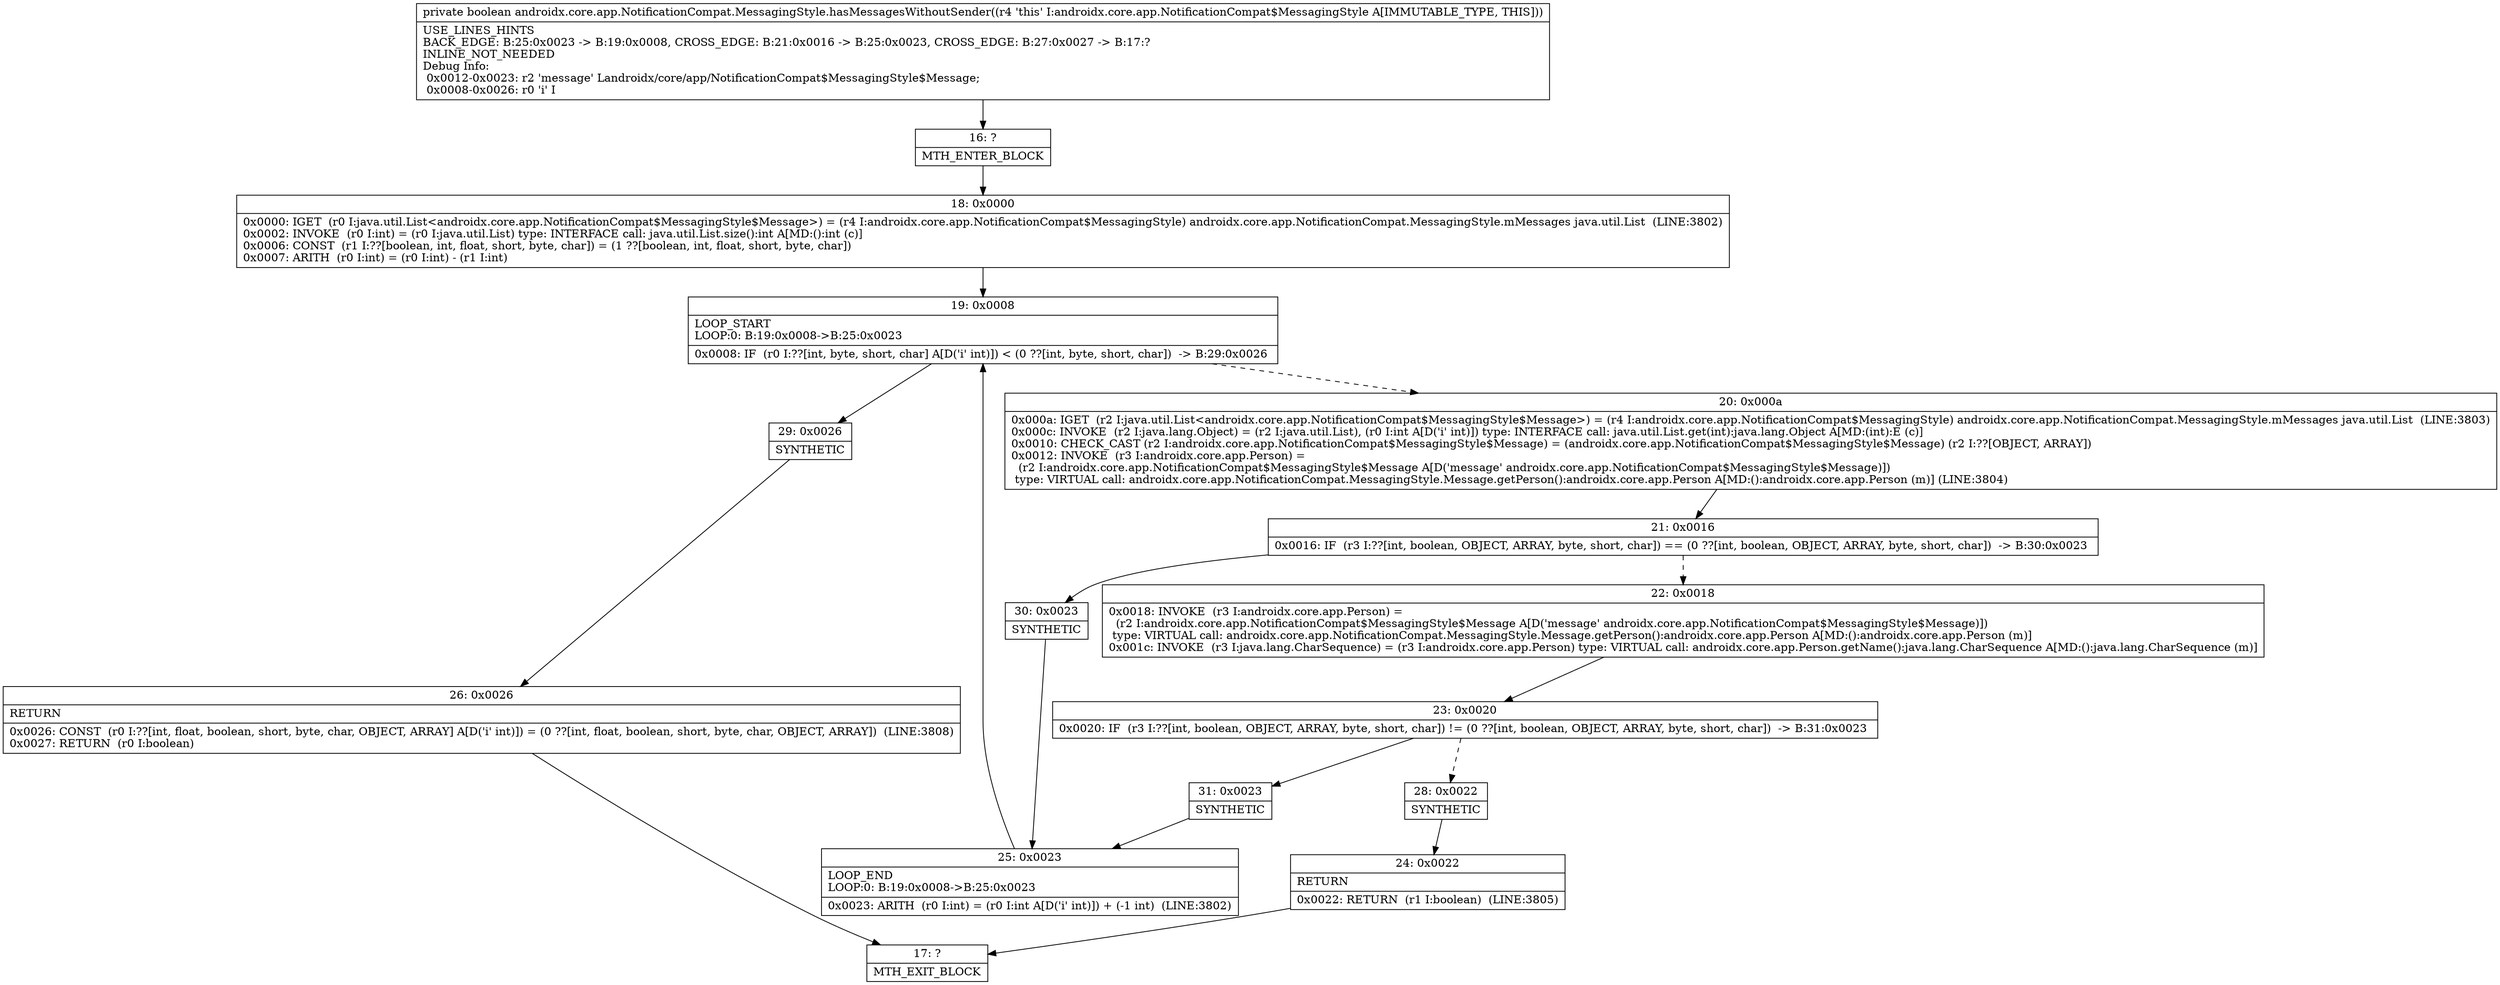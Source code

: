 digraph "CFG forandroidx.core.app.NotificationCompat.MessagingStyle.hasMessagesWithoutSender()Z" {
Node_16 [shape=record,label="{16\:\ ?|MTH_ENTER_BLOCK\l}"];
Node_18 [shape=record,label="{18\:\ 0x0000|0x0000: IGET  (r0 I:java.util.List\<androidx.core.app.NotificationCompat$MessagingStyle$Message\>) = (r4 I:androidx.core.app.NotificationCompat$MessagingStyle) androidx.core.app.NotificationCompat.MessagingStyle.mMessages java.util.List  (LINE:3802)\l0x0002: INVOKE  (r0 I:int) = (r0 I:java.util.List) type: INTERFACE call: java.util.List.size():int A[MD:():int (c)]\l0x0006: CONST  (r1 I:??[boolean, int, float, short, byte, char]) = (1 ??[boolean, int, float, short, byte, char]) \l0x0007: ARITH  (r0 I:int) = (r0 I:int) \- (r1 I:int) \l}"];
Node_19 [shape=record,label="{19\:\ 0x0008|LOOP_START\lLOOP:0: B:19:0x0008\-\>B:25:0x0023\l|0x0008: IF  (r0 I:??[int, byte, short, char] A[D('i' int)]) \< (0 ??[int, byte, short, char])  \-\> B:29:0x0026 \l}"];
Node_20 [shape=record,label="{20\:\ 0x000a|0x000a: IGET  (r2 I:java.util.List\<androidx.core.app.NotificationCompat$MessagingStyle$Message\>) = (r4 I:androidx.core.app.NotificationCompat$MessagingStyle) androidx.core.app.NotificationCompat.MessagingStyle.mMessages java.util.List  (LINE:3803)\l0x000c: INVOKE  (r2 I:java.lang.Object) = (r2 I:java.util.List), (r0 I:int A[D('i' int)]) type: INTERFACE call: java.util.List.get(int):java.lang.Object A[MD:(int):E (c)]\l0x0010: CHECK_CAST (r2 I:androidx.core.app.NotificationCompat$MessagingStyle$Message) = (androidx.core.app.NotificationCompat$MessagingStyle$Message) (r2 I:??[OBJECT, ARRAY]) \l0x0012: INVOKE  (r3 I:androidx.core.app.Person) = \l  (r2 I:androidx.core.app.NotificationCompat$MessagingStyle$Message A[D('message' androidx.core.app.NotificationCompat$MessagingStyle$Message)])\l type: VIRTUAL call: androidx.core.app.NotificationCompat.MessagingStyle.Message.getPerson():androidx.core.app.Person A[MD:():androidx.core.app.Person (m)] (LINE:3804)\l}"];
Node_21 [shape=record,label="{21\:\ 0x0016|0x0016: IF  (r3 I:??[int, boolean, OBJECT, ARRAY, byte, short, char]) == (0 ??[int, boolean, OBJECT, ARRAY, byte, short, char])  \-\> B:30:0x0023 \l}"];
Node_22 [shape=record,label="{22\:\ 0x0018|0x0018: INVOKE  (r3 I:androidx.core.app.Person) = \l  (r2 I:androidx.core.app.NotificationCompat$MessagingStyle$Message A[D('message' androidx.core.app.NotificationCompat$MessagingStyle$Message)])\l type: VIRTUAL call: androidx.core.app.NotificationCompat.MessagingStyle.Message.getPerson():androidx.core.app.Person A[MD:():androidx.core.app.Person (m)]\l0x001c: INVOKE  (r3 I:java.lang.CharSequence) = (r3 I:androidx.core.app.Person) type: VIRTUAL call: androidx.core.app.Person.getName():java.lang.CharSequence A[MD:():java.lang.CharSequence (m)]\l}"];
Node_23 [shape=record,label="{23\:\ 0x0020|0x0020: IF  (r3 I:??[int, boolean, OBJECT, ARRAY, byte, short, char]) != (0 ??[int, boolean, OBJECT, ARRAY, byte, short, char])  \-\> B:31:0x0023 \l}"];
Node_28 [shape=record,label="{28\:\ 0x0022|SYNTHETIC\l}"];
Node_24 [shape=record,label="{24\:\ 0x0022|RETURN\l|0x0022: RETURN  (r1 I:boolean)  (LINE:3805)\l}"];
Node_17 [shape=record,label="{17\:\ ?|MTH_EXIT_BLOCK\l}"];
Node_31 [shape=record,label="{31\:\ 0x0023|SYNTHETIC\l}"];
Node_25 [shape=record,label="{25\:\ 0x0023|LOOP_END\lLOOP:0: B:19:0x0008\-\>B:25:0x0023\l|0x0023: ARITH  (r0 I:int) = (r0 I:int A[D('i' int)]) + (\-1 int)  (LINE:3802)\l}"];
Node_30 [shape=record,label="{30\:\ 0x0023|SYNTHETIC\l}"];
Node_29 [shape=record,label="{29\:\ 0x0026|SYNTHETIC\l}"];
Node_26 [shape=record,label="{26\:\ 0x0026|RETURN\l|0x0026: CONST  (r0 I:??[int, float, boolean, short, byte, char, OBJECT, ARRAY] A[D('i' int)]) = (0 ??[int, float, boolean, short, byte, char, OBJECT, ARRAY])  (LINE:3808)\l0x0027: RETURN  (r0 I:boolean) \l}"];
MethodNode[shape=record,label="{private boolean androidx.core.app.NotificationCompat.MessagingStyle.hasMessagesWithoutSender((r4 'this' I:androidx.core.app.NotificationCompat$MessagingStyle A[IMMUTABLE_TYPE, THIS]))  | USE_LINES_HINTS\lBACK_EDGE: B:25:0x0023 \-\> B:19:0x0008, CROSS_EDGE: B:21:0x0016 \-\> B:25:0x0023, CROSS_EDGE: B:27:0x0027 \-\> B:17:?\lINLINE_NOT_NEEDED\lDebug Info:\l  0x0012\-0x0023: r2 'message' Landroidx\/core\/app\/NotificationCompat$MessagingStyle$Message;\l  0x0008\-0x0026: r0 'i' I\l}"];
MethodNode -> Node_16;Node_16 -> Node_18;
Node_18 -> Node_19;
Node_19 -> Node_20[style=dashed];
Node_19 -> Node_29;
Node_20 -> Node_21;
Node_21 -> Node_22[style=dashed];
Node_21 -> Node_30;
Node_22 -> Node_23;
Node_23 -> Node_28[style=dashed];
Node_23 -> Node_31;
Node_28 -> Node_24;
Node_24 -> Node_17;
Node_31 -> Node_25;
Node_25 -> Node_19;
Node_30 -> Node_25;
Node_29 -> Node_26;
Node_26 -> Node_17;
}

